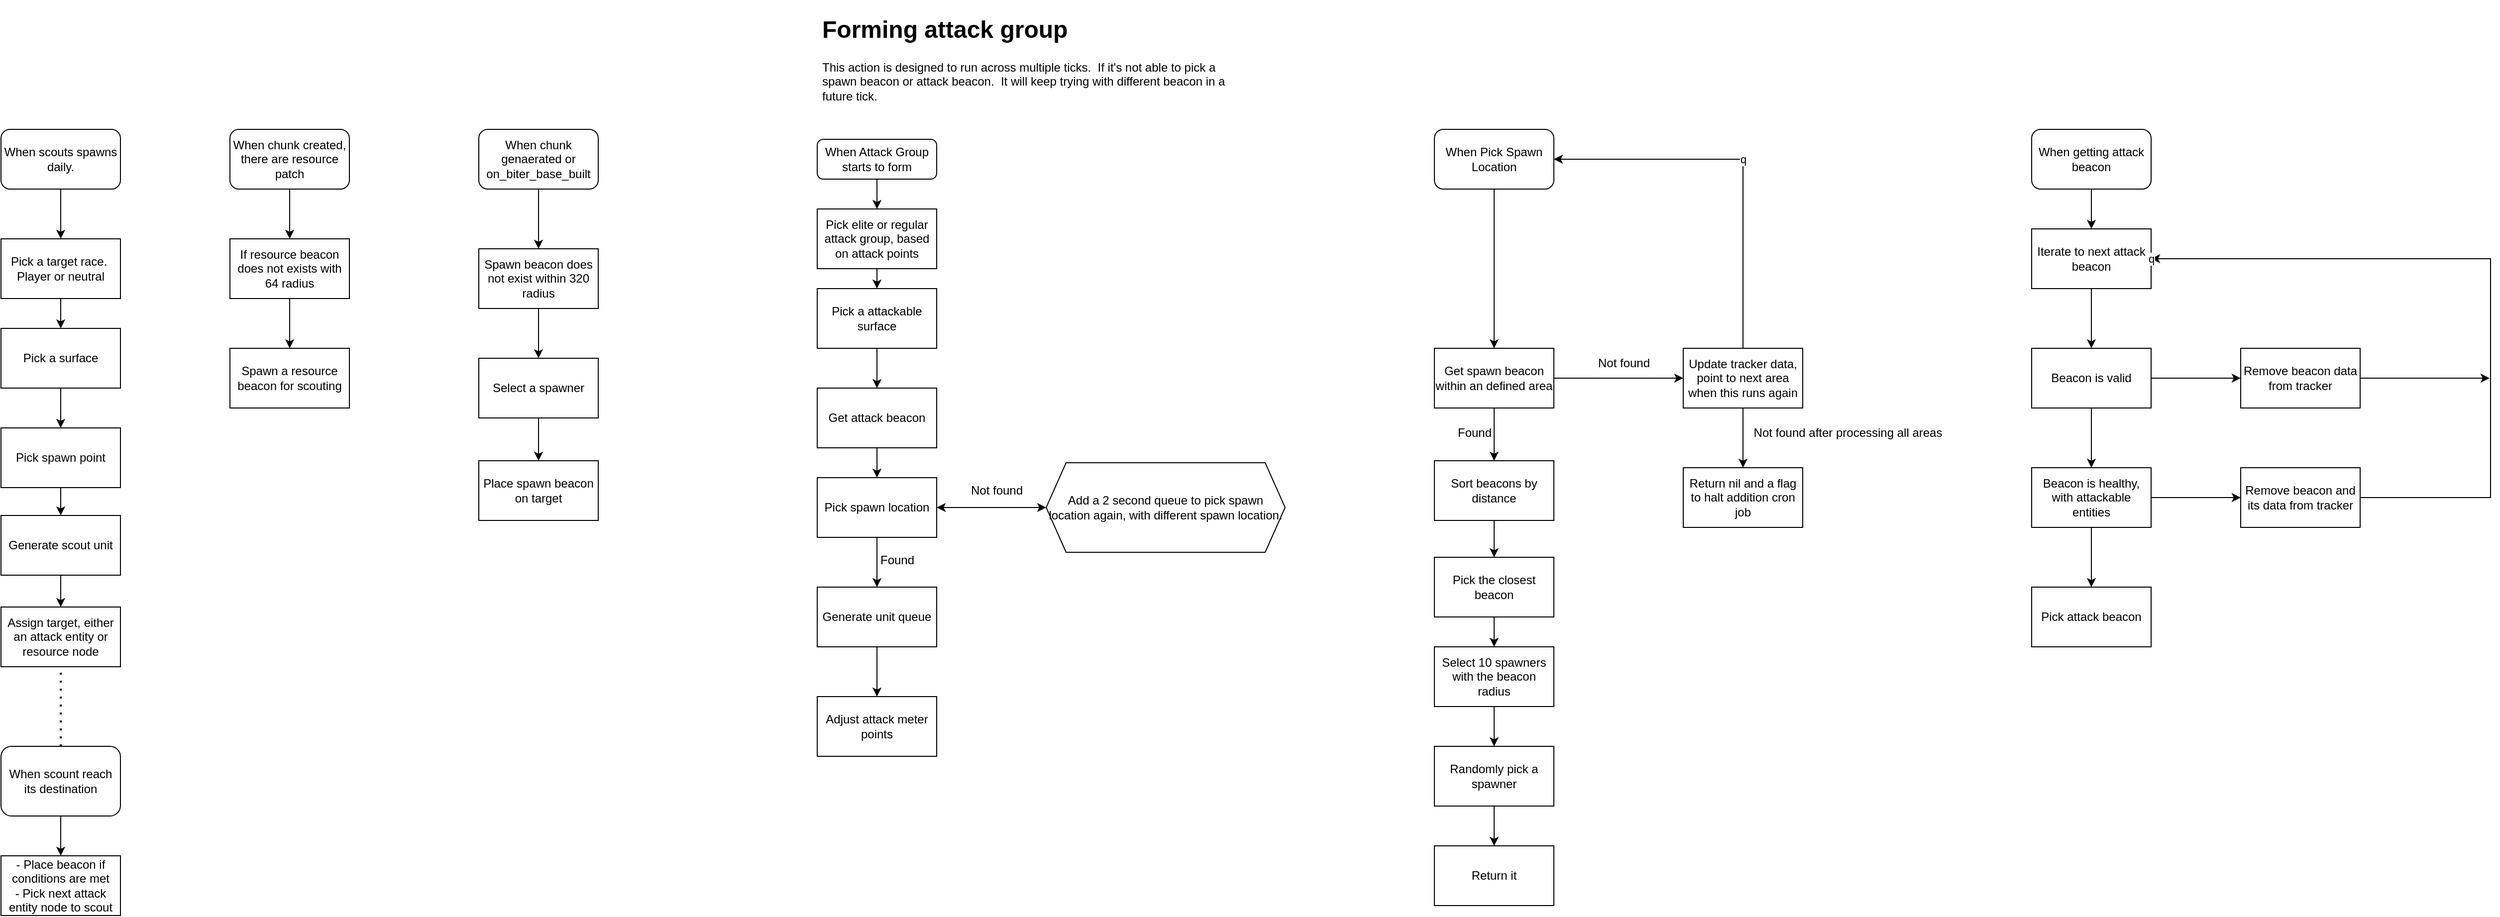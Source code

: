 <mxfile version="22.1.16" type="device">
  <diagram id="C5RBs43oDa-KdzZeNtuy" name="Page-1">
    <mxGraphModel dx="2234" dy="1146" grid="1" gridSize="10" guides="1" tooltips="1" connect="1" arrows="1" fold="1" page="0" pageScale="1" pageWidth="827" pageHeight="1169" math="0" shadow="0">
      <root>
        <mxCell id="WIyWlLk6GJQsqaUBKTNV-0" />
        <mxCell id="WIyWlLk6GJQsqaUBKTNV-1" parent="WIyWlLk6GJQsqaUBKTNV-0" />
        <mxCell id="H2UR6xtQbF_XBvmq5V8B-12" style="edgeStyle=orthogonalEdgeStyle;rounded=0;orthogonalLoop=1;jettySize=auto;html=1;exitX=0.5;exitY=1;exitDx=0;exitDy=0;entryX=0.5;entryY=0;entryDx=0;entryDy=0;" parent="WIyWlLk6GJQsqaUBKTNV-1" source="WIyWlLk6GJQsqaUBKTNV-3" target="H2UR6xtQbF_XBvmq5V8B-11" edge="1">
          <mxGeometry relative="1" as="geometry" />
        </mxCell>
        <mxCell id="WIyWlLk6GJQsqaUBKTNV-3" value="When Attack Group starts to form" style="rounded=1;whiteSpace=wrap;html=1;fontSize=12;glass=0;strokeWidth=1;shadow=0;" parent="WIyWlLk6GJQsqaUBKTNV-1" vertex="1">
          <mxGeometry x="160" y="10" width="120" height="40" as="geometry" />
        </mxCell>
        <mxCell id="H2UR6xtQbF_XBvmq5V8B-7" style="edgeStyle=orthogonalEdgeStyle;rounded=0;orthogonalLoop=1;jettySize=auto;html=1;entryX=0.5;entryY=0;entryDx=0;entryDy=0;exitX=0.5;exitY=1;exitDx=0;exitDy=0;" parent="WIyWlLk6GJQsqaUBKTNV-1" source="H2UR6xtQbF_XBvmq5V8B-11" target="H2UR6xtQbF_XBvmq5V8B-14" edge="1">
          <mxGeometry relative="1" as="geometry">
            <mxPoint x="220" y="210" as="sourcePoint" />
            <mxPoint x="220" y="270" as="targetPoint" />
          </mxGeometry>
        </mxCell>
        <mxCell id="H2UR6xtQbF_XBvmq5V8B-11" value="Pick elite or regular attack group, based on attack points" style="rounded=0;whiteSpace=wrap;html=1;" parent="WIyWlLk6GJQsqaUBKTNV-1" vertex="1">
          <mxGeometry x="160" y="80" width="120" height="60" as="geometry" />
        </mxCell>
        <mxCell id="H2UR6xtQbF_XBvmq5V8B-16" style="edgeStyle=orthogonalEdgeStyle;rounded=0;orthogonalLoop=1;jettySize=auto;html=1;exitX=0.5;exitY=1;exitDx=0;exitDy=0;entryX=0.5;entryY=0;entryDx=0;entryDy=0;" parent="WIyWlLk6GJQsqaUBKTNV-1" source="H2UR6xtQbF_XBvmq5V8B-14" target="H2UR6xtQbF_XBvmq5V8B-28" edge="1">
          <mxGeometry relative="1" as="geometry" />
        </mxCell>
        <mxCell id="H2UR6xtQbF_XBvmq5V8B-14" value="Pick a attackable surface" style="rounded=0;whiteSpace=wrap;html=1;" parent="WIyWlLk6GJQsqaUBKTNV-1" vertex="1">
          <mxGeometry x="160" y="160" width="120" height="60" as="geometry" />
        </mxCell>
        <mxCell id="H2UR6xtQbF_XBvmq5V8B-19" style="edgeStyle=orthogonalEdgeStyle;rounded=0;orthogonalLoop=1;jettySize=auto;html=1;exitX=0.5;exitY=1;exitDx=0;exitDy=0;" parent="WIyWlLk6GJQsqaUBKTNV-1" source="H2UR6xtQbF_XBvmq5V8B-15" target="H2UR6xtQbF_XBvmq5V8B-20" edge="1">
          <mxGeometry relative="1" as="geometry">
            <mxPoint x="220" y="490" as="targetPoint" />
          </mxGeometry>
        </mxCell>
        <mxCell id="H2UR6xtQbF_XBvmq5V8B-15" value="Pick spawn location" style="rounded=0;whiteSpace=wrap;html=1;" parent="WIyWlLk6GJQsqaUBKTNV-1" vertex="1">
          <mxGeometry x="160" y="350" width="120" height="60" as="geometry" />
        </mxCell>
        <mxCell id="H2UR6xtQbF_XBvmq5V8B-18" value="Add a 2 second queue to pick spawn location again, with different spawn location." style="shape=hexagon;perimeter=hexagonPerimeter2;whiteSpace=wrap;html=1;fixedSize=1;" parent="WIyWlLk6GJQsqaUBKTNV-1" vertex="1">
          <mxGeometry x="390" y="335" width="240" height="90" as="geometry" />
        </mxCell>
        <mxCell id="H2UR6xtQbF_XBvmq5V8B-21" style="edgeStyle=orthogonalEdgeStyle;rounded=0;orthogonalLoop=1;jettySize=auto;html=1;" parent="WIyWlLk6GJQsqaUBKTNV-1" source="H2UR6xtQbF_XBvmq5V8B-20" target="H2UR6xtQbF_XBvmq5V8B-22" edge="1">
          <mxGeometry relative="1" as="geometry">
            <mxPoint x="220" y="600" as="targetPoint" />
          </mxGeometry>
        </mxCell>
        <mxCell id="H2UR6xtQbF_XBvmq5V8B-20" value="Generate unit queue" style="rounded=0;whiteSpace=wrap;html=1;" parent="WIyWlLk6GJQsqaUBKTNV-1" vertex="1">
          <mxGeometry x="160" y="460" width="120" height="60" as="geometry" />
        </mxCell>
        <mxCell id="H2UR6xtQbF_XBvmq5V8B-22" value="Adjust attack meter points" style="rounded=0;whiteSpace=wrap;html=1;" parent="WIyWlLk6GJQsqaUBKTNV-1" vertex="1">
          <mxGeometry x="160" y="570" width="120" height="60" as="geometry" />
        </mxCell>
        <mxCell id="H2UR6xtQbF_XBvmq5V8B-23" value="" style="endArrow=classic;startArrow=classic;html=1;rounded=0;entryX=0;entryY=0.5;entryDx=0;entryDy=0;exitX=1;exitY=0.5;exitDx=0;exitDy=0;" parent="WIyWlLk6GJQsqaUBKTNV-1" source="H2UR6xtQbF_XBvmq5V8B-15" target="H2UR6xtQbF_XBvmq5V8B-18" edge="1">
          <mxGeometry width="50" height="50" relative="1" as="geometry">
            <mxPoint x="280" y="270" as="sourcePoint" />
            <mxPoint x="400" y="269.5" as="targetPoint" />
          </mxGeometry>
        </mxCell>
        <mxCell id="H2UR6xtQbF_XBvmq5V8B-24" value="Found&lt;br&gt;" style="text;html=1;align=center;verticalAlign=middle;resizable=0;points=[];autosize=1;strokeColor=none;fillColor=none;" parent="WIyWlLk6GJQsqaUBKTNV-1" vertex="1">
          <mxGeometry x="210" y="418" width="60" height="30" as="geometry" />
        </mxCell>
        <mxCell id="H2UR6xtQbF_XBvmq5V8B-25" value="Not found&lt;br&gt;" style="text;html=1;align=center;verticalAlign=middle;resizable=0;points=[];autosize=1;strokeColor=none;fillColor=none;" parent="WIyWlLk6GJQsqaUBKTNV-1" vertex="1">
          <mxGeometry x="300" y="348" width="80" height="30" as="geometry" />
        </mxCell>
        <mxCell id="cl8FKbShSoNVyvX0lUh5-0" style="edgeStyle=orthogonalEdgeStyle;rounded=0;orthogonalLoop=1;jettySize=auto;html=1;exitX=0.5;exitY=1;exitDx=0;exitDy=0;entryX=0.5;entryY=0;entryDx=0;entryDy=0;" edge="1" parent="WIyWlLk6GJQsqaUBKTNV-1" source="H2UR6xtQbF_XBvmq5V8B-26" target="H2UR6xtQbF_XBvmq5V8B-30">
          <mxGeometry relative="1" as="geometry" />
        </mxCell>
        <mxCell id="H2UR6xtQbF_XBvmq5V8B-26" value="When Pick Spawn Location" style="rounded=1;whiteSpace=wrap;html=1;" parent="WIyWlLk6GJQsqaUBKTNV-1" vertex="1">
          <mxGeometry x="780" width="120" height="60" as="geometry" />
        </mxCell>
        <mxCell id="H2UR6xtQbF_XBvmq5V8B-28" value="Get attack beacon" style="rounded=0;whiteSpace=wrap;html=1;" parent="WIyWlLk6GJQsqaUBKTNV-1" vertex="1">
          <mxGeometry x="160" y="260" width="120" height="60" as="geometry" />
        </mxCell>
        <mxCell id="H2UR6xtQbF_XBvmq5V8B-31" style="edgeStyle=orthogonalEdgeStyle;rounded=0;orthogonalLoop=1;jettySize=auto;html=1;" parent="WIyWlLk6GJQsqaUBKTNV-1" source="H2UR6xtQbF_XBvmq5V8B-30" target="H2UR6xtQbF_XBvmq5V8B-32" edge="1">
          <mxGeometry relative="1" as="geometry">
            <mxPoint x="840" y="340" as="targetPoint" />
          </mxGeometry>
        </mxCell>
        <mxCell id="H2UR6xtQbF_XBvmq5V8B-44" style="edgeStyle=orthogonalEdgeStyle;rounded=0;orthogonalLoop=1;jettySize=auto;html=1;" parent="WIyWlLk6GJQsqaUBKTNV-1" source="H2UR6xtQbF_XBvmq5V8B-30" edge="1">
          <mxGeometry relative="1" as="geometry">
            <mxPoint x="1030" y="250" as="targetPoint" />
          </mxGeometry>
        </mxCell>
        <mxCell id="H2UR6xtQbF_XBvmq5V8B-30" value="Get spawn beacon within an defined area" style="rounded=0;whiteSpace=wrap;html=1;" parent="WIyWlLk6GJQsqaUBKTNV-1" vertex="1">
          <mxGeometry x="780" y="220" width="120" height="60" as="geometry" />
        </mxCell>
        <mxCell id="H2UR6xtQbF_XBvmq5V8B-33" style="edgeStyle=orthogonalEdgeStyle;rounded=0;orthogonalLoop=1;jettySize=auto;html=1;" parent="WIyWlLk6GJQsqaUBKTNV-1" source="H2UR6xtQbF_XBvmq5V8B-32" target="H2UR6xtQbF_XBvmq5V8B-34" edge="1">
          <mxGeometry relative="1" as="geometry">
            <mxPoint x="840" y="430" as="targetPoint" />
          </mxGeometry>
        </mxCell>
        <mxCell id="H2UR6xtQbF_XBvmq5V8B-32" value="Sort beacons by distance" style="rounded=0;whiteSpace=wrap;html=1;" parent="WIyWlLk6GJQsqaUBKTNV-1" vertex="1">
          <mxGeometry x="780" y="333" width="120" height="60" as="geometry" />
        </mxCell>
        <mxCell id="H2UR6xtQbF_XBvmq5V8B-35" style="edgeStyle=orthogonalEdgeStyle;rounded=0;orthogonalLoop=1;jettySize=auto;html=1;" parent="WIyWlLk6GJQsqaUBKTNV-1" source="H2UR6xtQbF_XBvmq5V8B-34" target="H2UR6xtQbF_XBvmq5V8B-36" edge="1">
          <mxGeometry relative="1" as="geometry">
            <mxPoint x="840" y="550" as="targetPoint" />
          </mxGeometry>
        </mxCell>
        <mxCell id="H2UR6xtQbF_XBvmq5V8B-34" value="Pick the closest beacon" style="rounded=0;whiteSpace=wrap;html=1;" parent="WIyWlLk6GJQsqaUBKTNV-1" vertex="1">
          <mxGeometry x="780" y="430" width="120" height="60" as="geometry" />
        </mxCell>
        <mxCell id="H2UR6xtQbF_XBvmq5V8B-37" style="edgeStyle=orthogonalEdgeStyle;rounded=0;orthogonalLoop=1;jettySize=auto;html=1;" parent="WIyWlLk6GJQsqaUBKTNV-1" source="H2UR6xtQbF_XBvmq5V8B-36" target="H2UR6xtQbF_XBvmq5V8B-38" edge="1">
          <mxGeometry relative="1" as="geometry">
            <mxPoint x="840" y="630" as="targetPoint" />
          </mxGeometry>
        </mxCell>
        <mxCell id="H2UR6xtQbF_XBvmq5V8B-36" value="Select 10 spawners with the beacon radius" style="rounded=0;whiteSpace=wrap;html=1;" parent="WIyWlLk6GJQsqaUBKTNV-1" vertex="1">
          <mxGeometry x="780" y="520" width="120" height="60" as="geometry" />
        </mxCell>
        <mxCell id="H2UR6xtQbF_XBvmq5V8B-41" style="edgeStyle=orthogonalEdgeStyle;rounded=0;orthogonalLoop=1;jettySize=auto;html=1;exitX=0.5;exitY=1;exitDx=0;exitDy=0;" parent="WIyWlLk6GJQsqaUBKTNV-1" source="H2UR6xtQbF_XBvmq5V8B-38" target="H2UR6xtQbF_XBvmq5V8B-42" edge="1">
          <mxGeometry relative="1" as="geometry">
            <mxPoint x="840" y="720" as="targetPoint" />
          </mxGeometry>
        </mxCell>
        <mxCell id="H2UR6xtQbF_XBvmq5V8B-38" value="Randomly pick a spawner" style="rounded=0;whiteSpace=wrap;html=1;" parent="WIyWlLk6GJQsqaUBKTNV-1" vertex="1">
          <mxGeometry x="780" y="620" width="120" height="60" as="geometry" />
        </mxCell>
        <mxCell id="H2UR6xtQbF_XBvmq5V8B-42" value="Return it" style="rounded=0;whiteSpace=wrap;html=1;" parent="WIyWlLk6GJQsqaUBKTNV-1" vertex="1">
          <mxGeometry x="780" y="720" width="120" height="60" as="geometry" />
        </mxCell>
        <mxCell id="H2UR6xtQbF_XBvmq5V8B-43" value="Found" style="text;html=1;align=center;verticalAlign=middle;resizable=0;points=[];autosize=1;strokeColor=none;fillColor=none;" parent="WIyWlLk6GJQsqaUBKTNV-1" vertex="1">
          <mxGeometry x="790" y="290" width="60" height="30" as="geometry" />
        </mxCell>
        <mxCell id="H2UR6xtQbF_XBvmq5V8B-46" value="Not found" style="text;html=1;align=center;verticalAlign=middle;resizable=0;points=[];autosize=1;strokeColor=none;fillColor=none;" parent="WIyWlLk6GJQsqaUBKTNV-1" vertex="1">
          <mxGeometry x="930" y="220" width="80" height="30" as="geometry" />
        </mxCell>
        <mxCell id="H2UR6xtQbF_XBvmq5V8B-49" value="q" style="edgeStyle=orthogonalEdgeStyle;rounded=0;orthogonalLoop=1;jettySize=auto;html=1;entryX=1;entryY=0.5;entryDx=0;entryDy=0;" parent="WIyWlLk6GJQsqaUBKTNV-1" source="H2UR6xtQbF_XBvmq5V8B-48" target="H2UR6xtQbF_XBvmq5V8B-26" edge="1">
          <mxGeometry relative="1" as="geometry">
            <mxPoint x="1090" y="20" as="targetPoint" />
            <Array as="points">
              <mxPoint x="1090" y="30" />
            </Array>
          </mxGeometry>
        </mxCell>
        <mxCell id="H2UR6xtQbF_XBvmq5V8B-48" value="Update tracker data, point to next area when this runs again" style="rounded=0;whiteSpace=wrap;html=1;" parent="WIyWlLk6GJQsqaUBKTNV-1" vertex="1">
          <mxGeometry x="1030" y="220" width="120" height="60" as="geometry" />
        </mxCell>
        <mxCell id="H2UR6xtQbF_XBvmq5V8B-51" value="" style="endArrow=classic;html=1;rounded=0;exitX=0.5;exitY=1;exitDx=0;exitDy=0;" parent="WIyWlLk6GJQsqaUBKTNV-1" source="H2UR6xtQbF_XBvmq5V8B-48" edge="1">
          <mxGeometry width="50" height="50" relative="1" as="geometry">
            <mxPoint x="860" y="360" as="sourcePoint" />
            <mxPoint x="1090" y="340" as="targetPoint" />
          </mxGeometry>
        </mxCell>
        <mxCell id="H2UR6xtQbF_XBvmq5V8B-52" value="Not found after processing all areas" style="text;html=1;align=center;verticalAlign=middle;resizable=0;points=[];autosize=1;strokeColor=none;fillColor=none;" parent="WIyWlLk6GJQsqaUBKTNV-1" vertex="1">
          <mxGeometry x="1090" y="290" width="210" height="30" as="geometry" />
        </mxCell>
        <mxCell id="H2UR6xtQbF_XBvmq5V8B-53" value="Return nil and a flag to halt addition cron job" style="rounded=0;whiteSpace=wrap;html=1;" parent="WIyWlLk6GJQsqaUBKTNV-1" vertex="1">
          <mxGeometry x="1030" y="340" width="120" height="60" as="geometry" />
        </mxCell>
        <mxCell id="H2UR6xtQbF_XBvmq5V8B-55" style="edgeStyle=orthogonalEdgeStyle;rounded=0;orthogonalLoop=1;jettySize=auto;html=1;exitX=0.5;exitY=1;exitDx=0;exitDy=0;" parent="WIyWlLk6GJQsqaUBKTNV-1" source="H2UR6xtQbF_XBvmq5V8B-54" target="H2UR6xtQbF_XBvmq5V8B-56" edge="1">
          <mxGeometry relative="1" as="geometry">
            <mxPoint x="1440" y="90" as="targetPoint" />
          </mxGeometry>
        </mxCell>
        <mxCell id="H2UR6xtQbF_XBvmq5V8B-54" value="When getting attack beacon" style="rounded=1;whiteSpace=wrap;html=1;" parent="WIyWlLk6GJQsqaUBKTNV-1" vertex="1">
          <mxGeometry x="1380" width="120" height="60" as="geometry" />
        </mxCell>
        <mxCell id="H2UR6xtQbF_XBvmq5V8B-56" value="Iterate to next attack beacon" style="rounded=0;whiteSpace=wrap;html=1;" parent="WIyWlLk6GJQsqaUBKTNV-1" vertex="1">
          <mxGeometry x="1380" y="100" width="120" height="60" as="geometry" />
        </mxCell>
        <mxCell id="H2UR6xtQbF_XBvmq5V8B-64" style="edgeStyle=orthogonalEdgeStyle;rounded=0;orthogonalLoop=1;jettySize=auto;html=1;exitX=0.5;exitY=1;exitDx=0;exitDy=0;" parent="WIyWlLk6GJQsqaUBKTNV-1" source="H2UR6xtQbF_XBvmq5V8B-60" target="H2UR6xtQbF_XBvmq5V8B-65" edge="1">
          <mxGeometry relative="1" as="geometry">
            <mxPoint x="1440" y="330" as="targetPoint" />
          </mxGeometry>
        </mxCell>
        <mxCell id="H2UR6xtQbF_XBvmq5V8B-66" style="edgeStyle=orthogonalEdgeStyle;rounded=0;orthogonalLoop=1;jettySize=auto;html=1;exitX=1;exitY=0.5;exitDx=0;exitDy=0;" parent="WIyWlLk6GJQsqaUBKTNV-1" source="H2UR6xtQbF_XBvmq5V8B-60" target="H2UR6xtQbF_XBvmq5V8B-67" edge="1">
          <mxGeometry relative="1" as="geometry">
            <mxPoint x="1560" y="250" as="targetPoint" />
          </mxGeometry>
        </mxCell>
        <mxCell id="H2UR6xtQbF_XBvmq5V8B-60" value="Beacon is valid" style="rounded=0;whiteSpace=wrap;html=1;" parent="WIyWlLk6GJQsqaUBKTNV-1" vertex="1">
          <mxGeometry x="1380" y="220" width="120" height="60" as="geometry" />
        </mxCell>
        <mxCell id="H2UR6xtQbF_XBvmq5V8B-61" value="" style="endArrow=classic;html=1;rounded=0;exitX=0.5;exitY=1;exitDx=0;exitDy=0;entryX=0.5;entryY=0;entryDx=0;entryDy=0;" parent="WIyWlLk6GJQsqaUBKTNV-1" source="H2UR6xtQbF_XBvmq5V8B-56" target="H2UR6xtQbF_XBvmq5V8B-60" edge="1">
          <mxGeometry width="50" height="50" relative="1" as="geometry">
            <mxPoint x="1430" y="360" as="sourcePoint" />
            <mxPoint x="1480" y="310" as="targetPoint" />
          </mxGeometry>
        </mxCell>
        <mxCell id="H2UR6xtQbF_XBvmq5V8B-68" style="edgeStyle=orthogonalEdgeStyle;rounded=0;orthogonalLoop=1;jettySize=auto;html=1;exitX=1;exitY=0.5;exitDx=0;exitDy=0;" parent="WIyWlLk6GJQsqaUBKTNV-1" source="H2UR6xtQbF_XBvmq5V8B-65" target="H2UR6xtQbF_XBvmq5V8B-69" edge="1">
          <mxGeometry relative="1" as="geometry">
            <mxPoint x="1580" y="370" as="targetPoint" />
          </mxGeometry>
        </mxCell>
        <mxCell id="H2UR6xtQbF_XBvmq5V8B-71" style="edgeStyle=orthogonalEdgeStyle;rounded=0;orthogonalLoop=1;jettySize=auto;html=1;" parent="WIyWlLk6GJQsqaUBKTNV-1" source="H2UR6xtQbF_XBvmq5V8B-65" target="H2UR6xtQbF_XBvmq5V8B-72" edge="1">
          <mxGeometry relative="1" as="geometry">
            <mxPoint x="1440" y="450" as="targetPoint" />
          </mxGeometry>
        </mxCell>
        <mxCell id="H2UR6xtQbF_XBvmq5V8B-65" value="Beacon is healthy, with attackable entities" style="rounded=0;whiteSpace=wrap;html=1;" parent="WIyWlLk6GJQsqaUBKTNV-1" vertex="1">
          <mxGeometry x="1380" y="340" width="120" height="60" as="geometry" />
        </mxCell>
        <mxCell id="H2UR6xtQbF_XBvmq5V8B-74" style="edgeStyle=orthogonalEdgeStyle;rounded=0;orthogonalLoop=1;jettySize=auto;html=1;exitX=1;exitY=0.5;exitDx=0;exitDy=0;" parent="WIyWlLk6GJQsqaUBKTNV-1" source="H2UR6xtQbF_XBvmq5V8B-67" edge="1">
          <mxGeometry relative="1" as="geometry">
            <mxPoint x="1840" y="250" as="targetPoint" />
          </mxGeometry>
        </mxCell>
        <mxCell id="H2UR6xtQbF_XBvmq5V8B-67" value="Remove beacon data from tracker" style="rounded=0;whiteSpace=wrap;html=1;" parent="WIyWlLk6GJQsqaUBKTNV-1" vertex="1">
          <mxGeometry x="1590" y="220" width="120" height="60" as="geometry" />
        </mxCell>
        <mxCell id="H2UR6xtQbF_XBvmq5V8B-73" value="q" style="edgeStyle=orthogonalEdgeStyle;rounded=0;orthogonalLoop=1;jettySize=auto;html=1;entryX=1;entryY=0.5;entryDx=0;entryDy=0;" parent="WIyWlLk6GJQsqaUBKTNV-1" source="H2UR6xtQbF_XBvmq5V8B-69" target="H2UR6xtQbF_XBvmq5V8B-56" edge="1">
          <mxGeometry x="1" relative="1" as="geometry">
            <mxPoint x="1840" y="110" as="targetPoint" />
            <Array as="points">
              <mxPoint x="1841" y="370" />
              <mxPoint x="1841" y="130" />
            </Array>
            <mxPoint as="offset" />
          </mxGeometry>
        </mxCell>
        <mxCell id="H2UR6xtQbF_XBvmq5V8B-69" value="Remove beacon and its data from tracker" style="rounded=0;whiteSpace=wrap;html=1;" parent="WIyWlLk6GJQsqaUBKTNV-1" vertex="1">
          <mxGeometry x="1590" y="340" width="120" height="60" as="geometry" />
        </mxCell>
        <mxCell id="H2UR6xtQbF_XBvmq5V8B-72" value="Pick attack beacon" style="rounded=0;whiteSpace=wrap;html=1;" parent="WIyWlLk6GJQsqaUBKTNV-1" vertex="1">
          <mxGeometry x="1380" y="460" width="120" height="60" as="geometry" />
        </mxCell>
        <mxCell id="H2UR6xtQbF_XBvmq5V8B-75" value="When chunk genaerated or on_biter_base_built" style="rounded=1;whiteSpace=wrap;html=1;" parent="WIyWlLk6GJQsqaUBKTNV-1" vertex="1">
          <mxGeometry x="-180" width="120" height="60" as="geometry" />
        </mxCell>
        <mxCell id="H2UR6xtQbF_XBvmq5V8B-76" value="" style="endArrow=classic;html=1;rounded=0;exitX=0.5;exitY=1;exitDx=0;exitDy=0;" parent="WIyWlLk6GJQsqaUBKTNV-1" source="H2UR6xtQbF_XBvmq5V8B-75" edge="1">
          <mxGeometry width="50" height="50" relative="1" as="geometry">
            <mxPoint x="-340" y="160" as="sourcePoint" />
            <mxPoint x="-120" y="120" as="targetPoint" />
          </mxGeometry>
        </mxCell>
        <mxCell id="H2UR6xtQbF_XBvmq5V8B-78" style="edgeStyle=orthogonalEdgeStyle;rounded=0;orthogonalLoop=1;jettySize=auto;html=1;" parent="WIyWlLk6GJQsqaUBKTNV-1" source="H2UR6xtQbF_XBvmq5V8B-77" target="H2UR6xtQbF_XBvmq5V8B-79" edge="1">
          <mxGeometry relative="1" as="geometry">
            <mxPoint x="-120" y="230" as="targetPoint" />
          </mxGeometry>
        </mxCell>
        <mxCell id="H2UR6xtQbF_XBvmq5V8B-77" value="Spawn beacon does not exist within 320 radius" style="rounded=0;whiteSpace=wrap;html=1;" parent="WIyWlLk6GJQsqaUBKTNV-1" vertex="1">
          <mxGeometry x="-180" y="120" width="120" height="60" as="geometry" />
        </mxCell>
        <mxCell id="H2UR6xtQbF_XBvmq5V8B-79" value="Select a spawner" style="rounded=0;whiteSpace=wrap;html=1;" parent="WIyWlLk6GJQsqaUBKTNV-1" vertex="1">
          <mxGeometry x="-180" y="230" width="120" height="60" as="geometry" />
        </mxCell>
        <mxCell id="H2UR6xtQbF_XBvmq5V8B-80" value="" style="endArrow=classic;html=1;rounded=0;exitX=0.5;exitY=1;exitDx=0;exitDy=0;" parent="WIyWlLk6GJQsqaUBKTNV-1" source="H2UR6xtQbF_XBvmq5V8B-79" target="H2UR6xtQbF_XBvmq5V8B-81" edge="1">
          <mxGeometry width="50" height="50" relative="1" as="geometry">
            <mxPoint x="-340" y="160" as="sourcePoint" />
            <mxPoint x="-120" y="350" as="targetPoint" />
          </mxGeometry>
        </mxCell>
        <mxCell id="H2UR6xtQbF_XBvmq5V8B-81" value="Place spawn beacon on target" style="rounded=0;whiteSpace=wrap;html=1;" parent="WIyWlLk6GJQsqaUBKTNV-1" vertex="1">
          <mxGeometry x="-180" y="333" width="120" height="60" as="geometry" />
        </mxCell>
        <mxCell id="H2UR6xtQbF_XBvmq5V8B-84" value="&lt;h1&gt;Forming attack group&lt;/h1&gt;&lt;p&gt;This action is designed to run across multiple ticks.&amp;nbsp; If it&#39;s not able to pick a spawn beacon&amp;nbsp;or attack beacon.&amp;nbsp; It will keep trying with different beacon in a future tick.&lt;/p&gt;" style="text;html=1;strokeColor=none;fillColor=none;spacing=5;spacingTop=-20;whiteSpace=wrap;overflow=hidden;rounded=0;" parent="WIyWlLk6GJQsqaUBKTNV-1" vertex="1">
          <mxGeometry x="160" y="-120" width="430" height="120" as="geometry" />
        </mxCell>
        <mxCell id="H2UR6xtQbF_XBvmq5V8B-90" style="edgeStyle=orthogonalEdgeStyle;rounded=0;orthogonalLoop=1;jettySize=auto;html=1;exitX=0.5;exitY=1;exitDx=0;exitDy=0;" parent="WIyWlLk6GJQsqaUBKTNV-1" source="H2UR6xtQbF_XBvmq5V8B-88" target="H2UR6xtQbF_XBvmq5V8B-91" edge="1">
          <mxGeometry relative="1" as="geometry">
            <mxPoint x="-370" y="100" as="targetPoint" />
          </mxGeometry>
        </mxCell>
        <mxCell id="H2UR6xtQbF_XBvmq5V8B-88" value="When chunk created, there are resource patch" style="rounded=1;whiteSpace=wrap;html=1;" parent="WIyWlLk6GJQsqaUBKTNV-1" vertex="1">
          <mxGeometry x="-430" width="120" height="60" as="geometry" />
        </mxCell>
        <mxCell id="H2UR6xtQbF_XBvmq5V8B-94" style="edgeStyle=orthogonalEdgeStyle;rounded=0;orthogonalLoop=1;jettySize=auto;html=1;exitX=0.5;exitY=1;exitDx=0;exitDy=0;" parent="WIyWlLk6GJQsqaUBKTNV-1" source="H2UR6xtQbF_XBvmq5V8B-91" target="H2UR6xtQbF_XBvmq5V8B-97" edge="1">
          <mxGeometry relative="1" as="geometry">
            <mxPoint x="-370" y="210" as="targetPoint" />
          </mxGeometry>
        </mxCell>
        <mxCell id="H2UR6xtQbF_XBvmq5V8B-91" value="If resource beacon does not exists with 64 radius" style="rounded=0;whiteSpace=wrap;html=1;" parent="WIyWlLk6GJQsqaUBKTNV-1" vertex="1">
          <mxGeometry x="-430" y="110" width="120" height="60" as="geometry" />
        </mxCell>
        <mxCell id="H2UR6xtQbF_XBvmq5V8B-97" value="Spawn a resource beacon for scouting" style="rounded=0;whiteSpace=wrap;html=1;" parent="WIyWlLk6GJQsqaUBKTNV-1" vertex="1">
          <mxGeometry x="-430" y="220" width="120" height="60" as="geometry" />
        </mxCell>
        <mxCell id="6TCvZa7t76qwlJjQ8sRG-1" style="edgeStyle=orthogonalEdgeStyle;rounded=0;orthogonalLoop=1;jettySize=auto;html=1;entryX=0.5;entryY=0;entryDx=0;entryDy=0;" parent="WIyWlLk6GJQsqaUBKTNV-1" source="6TCvZa7t76qwlJjQ8sRG-0" edge="1">
          <mxGeometry relative="1" as="geometry">
            <mxPoint x="-600" y="110" as="targetPoint" />
          </mxGeometry>
        </mxCell>
        <mxCell id="6TCvZa7t76qwlJjQ8sRG-0" value="When scouts spawns daily." style="rounded=1;whiteSpace=wrap;html=1;" parent="WIyWlLk6GJQsqaUBKTNV-1" vertex="1">
          <mxGeometry x="-660" width="120" height="60" as="geometry" />
        </mxCell>
        <mxCell id="6TCvZa7t76qwlJjQ8sRG-7" style="edgeStyle=orthogonalEdgeStyle;rounded=0;orthogonalLoop=1;jettySize=auto;html=1;exitX=0.5;exitY=1;exitDx=0;exitDy=0;" parent="WIyWlLk6GJQsqaUBKTNV-1" edge="1">
          <mxGeometry relative="1" as="geometry">
            <mxPoint x="-600" y="200" as="targetPoint" />
            <mxPoint x="-600" y="170" as="sourcePoint" />
          </mxGeometry>
        </mxCell>
        <mxCell id="6TCvZa7t76qwlJjQ8sRG-8" value="Pick a target race.&amp;nbsp; Player or neutral" style="rounded=0;whiteSpace=wrap;html=1;" parent="WIyWlLk6GJQsqaUBKTNV-1" vertex="1">
          <mxGeometry x="-660" y="110" width="120" height="60" as="geometry" />
        </mxCell>
        <mxCell id="6TCvZa7t76qwlJjQ8sRG-9" value="Pick a surface" style="rounded=0;whiteSpace=wrap;html=1;" parent="WIyWlLk6GJQsqaUBKTNV-1" vertex="1">
          <mxGeometry x="-660" y="200" width="120" height="60" as="geometry" />
        </mxCell>
        <mxCell id="6TCvZa7t76qwlJjQ8sRG-15" style="edgeStyle=orthogonalEdgeStyle;rounded=0;orthogonalLoop=1;jettySize=auto;html=1;exitX=0.5;exitY=1;exitDx=0;exitDy=0;" parent="WIyWlLk6GJQsqaUBKTNV-1" source="6TCvZa7t76qwlJjQ8sRG-9" target="6TCvZa7t76qwlJjQ8sRG-16" edge="1">
          <mxGeometry relative="1" as="geometry">
            <mxPoint x="-600" y="400" as="targetPoint" />
            <mxPoint x="-600" y="360" as="sourcePoint" />
          </mxGeometry>
        </mxCell>
        <mxCell id="6TCvZa7t76qwlJjQ8sRG-20" style="edgeStyle=orthogonalEdgeStyle;rounded=0;orthogonalLoop=1;jettySize=auto;html=1;exitX=0.5;exitY=1;exitDx=0;exitDy=0;" parent="WIyWlLk6GJQsqaUBKTNV-1" source="6TCvZa7t76qwlJjQ8sRG-16" target="6TCvZa7t76qwlJjQ8sRG-21" edge="1">
          <mxGeometry relative="1" as="geometry">
            <mxPoint x="-600" y="500" as="targetPoint" />
          </mxGeometry>
        </mxCell>
        <mxCell id="6TCvZa7t76qwlJjQ8sRG-16" value="Pick spawn point" style="rounded=0;whiteSpace=wrap;html=1;" parent="WIyWlLk6GJQsqaUBKTNV-1" vertex="1">
          <mxGeometry x="-660" y="300" width="120" height="60" as="geometry" />
        </mxCell>
        <mxCell id="6TCvZa7t76qwlJjQ8sRG-24" style="edgeStyle=orthogonalEdgeStyle;rounded=0;orthogonalLoop=1;jettySize=auto;html=1;exitX=0.5;exitY=1;exitDx=0;exitDy=0;" parent="WIyWlLk6GJQsqaUBKTNV-1" source="6TCvZa7t76qwlJjQ8sRG-21" target="6TCvZa7t76qwlJjQ8sRG-25" edge="1">
          <mxGeometry relative="1" as="geometry">
            <mxPoint x="-600" y="490" as="targetPoint" />
          </mxGeometry>
        </mxCell>
        <mxCell id="6TCvZa7t76qwlJjQ8sRG-21" value="Generate scout unit" style="rounded=0;whiteSpace=wrap;html=1;" parent="WIyWlLk6GJQsqaUBKTNV-1" vertex="1">
          <mxGeometry x="-660" y="388" width="120" height="60" as="geometry" />
        </mxCell>
        <mxCell id="6TCvZa7t76qwlJjQ8sRG-25" value="Assign target, either an attack entity or resource node" style="rounded=0;whiteSpace=wrap;html=1;" parent="WIyWlLk6GJQsqaUBKTNV-1" vertex="1">
          <mxGeometry x="-660" y="480" width="120" height="60" as="geometry" />
        </mxCell>
        <mxCell id="6TCvZa7t76qwlJjQ8sRG-26" value="When scount reach its destination" style="rounded=1;whiteSpace=wrap;html=1;" parent="WIyWlLk6GJQsqaUBKTNV-1" vertex="1">
          <mxGeometry x="-660" y="620" width="120" height="70" as="geometry" />
        </mxCell>
        <mxCell id="6TCvZa7t76qwlJjQ8sRG-27" value="" style="endArrow=classic;html=1;rounded=0;exitX=0.5;exitY=1;exitDx=0;exitDy=0;" parent="WIyWlLk6GJQsqaUBKTNV-1" source="6TCvZa7t76qwlJjQ8sRG-26" edge="1">
          <mxGeometry width="50" height="50" relative="1" as="geometry">
            <mxPoint x="-360" y="750" as="sourcePoint" />
            <mxPoint x="-600" y="730" as="targetPoint" />
          </mxGeometry>
        </mxCell>
        <mxCell id="6TCvZa7t76qwlJjQ8sRG-28" value="- Place beacon if conditions are met&lt;br&gt;- Pick next attack entity node to scout" style="rounded=0;whiteSpace=wrap;html=1;" parent="WIyWlLk6GJQsqaUBKTNV-1" vertex="1">
          <mxGeometry x="-660" y="730" width="120" height="60" as="geometry" />
        </mxCell>
        <mxCell id="6TCvZa7t76qwlJjQ8sRG-29" value="" style="endArrow=none;dashed=1;html=1;dashPattern=1 3;strokeWidth=2;rounded=0;exitX=0.5;exitY=0;exitDx=0;exitDy=0;entryX=0.5;entryY=1;entryDx=0;entryDy=0;" parent="WIyWlLk6GJQsqaUBKTNV-1" source="6TCvZa7t76qwlJjQ8sRG-26" target="6TCvZa7t76qwlJjQ8sRG-25" edge="1">
          <mxGeometry width="50" height="50" relative="1" as="geometry">
            <mxPoint x="-360" y="510" as="sourcePoint" />
            <mxPoint x="-310" y="460" as="targetPoint" />
          </mxGeometry>
        </mxCell>
        <mxCell id="cl8FKbShSoNVyvX0lUh5-1" style="edgeStyle=orthogonalEdgeStyle;rounded=0;orthogonalLoop=1;jettySize=auto;html=1;exitX=0.5;exitY=1;exitDx=0;exitDy=0;entryX=0.5;entryY=0;entryDx=0;entryDy=0;" edge="1" parent="WIyWlLk6GJQsqaUBKTNV-1" source="H2UR6xtQbF_XBvmq5V8B-28" target="H2UR6xtQbF_XBvmq5V8B-15">
          <mxGeometry relative="1" as="geometry" />
        </mxCell>
      </root>
    </mxGraphModel>
  </diagram>
</mxfile>
